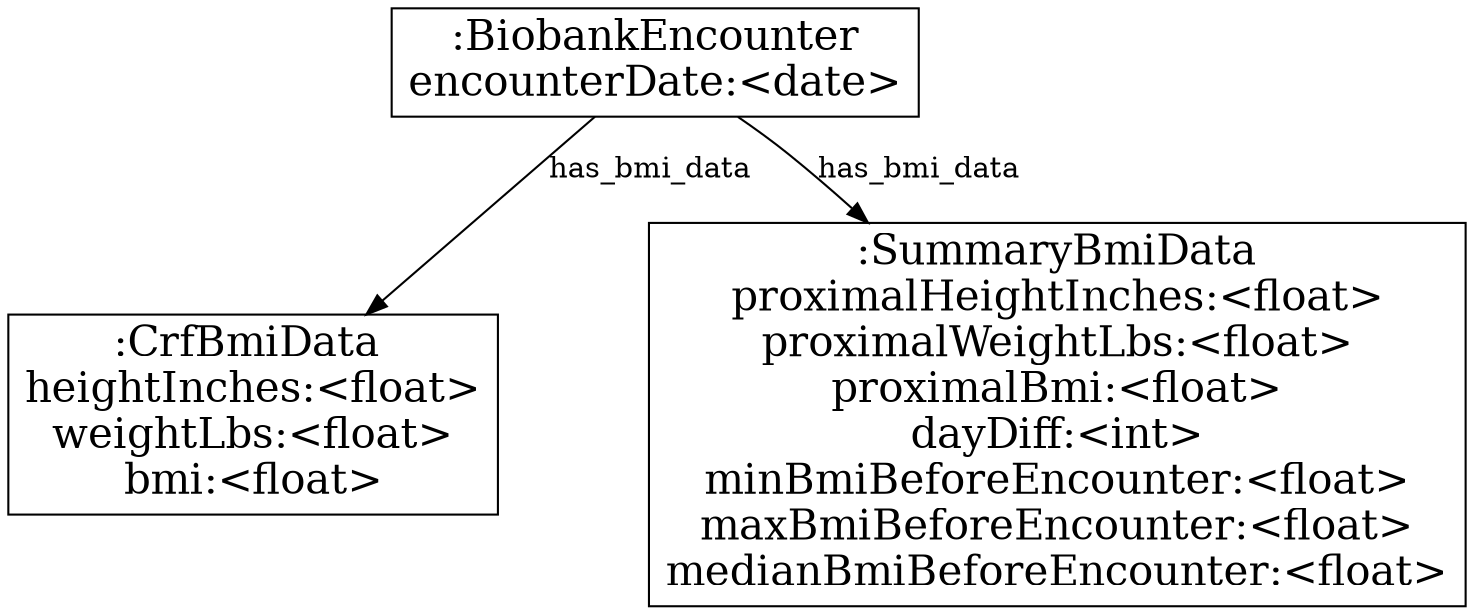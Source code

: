 digraph Encounters {
	nodesep=1.0
	node [shape="box", fontsize=20]

	BiobankEncounter [label = ":BiobankEncounter\nencounterDate:<date>"]
	CrfData [label = ":CrfBmiData \nheightInches:<float>\nweightLbs:<float>\nbmi:<float>"]
	SummaryData [label = ":SummaryBmiData\nproximalHeightInches:<float>\nproximalWeightLbs:<float>\nproximalBmi:<float>\ndayDiff:<int>\nminBmiBeforeEncounter:<float>\nmaxBmiBeforeEncounter:<float>\nmedianBmiBeforeEncounter:<float>"]

	BiobankEncounter -> CrfData [label="has_bmi_data"]
	BiobankEncounter -> SummaryData [label="has_bmi_data"]
}